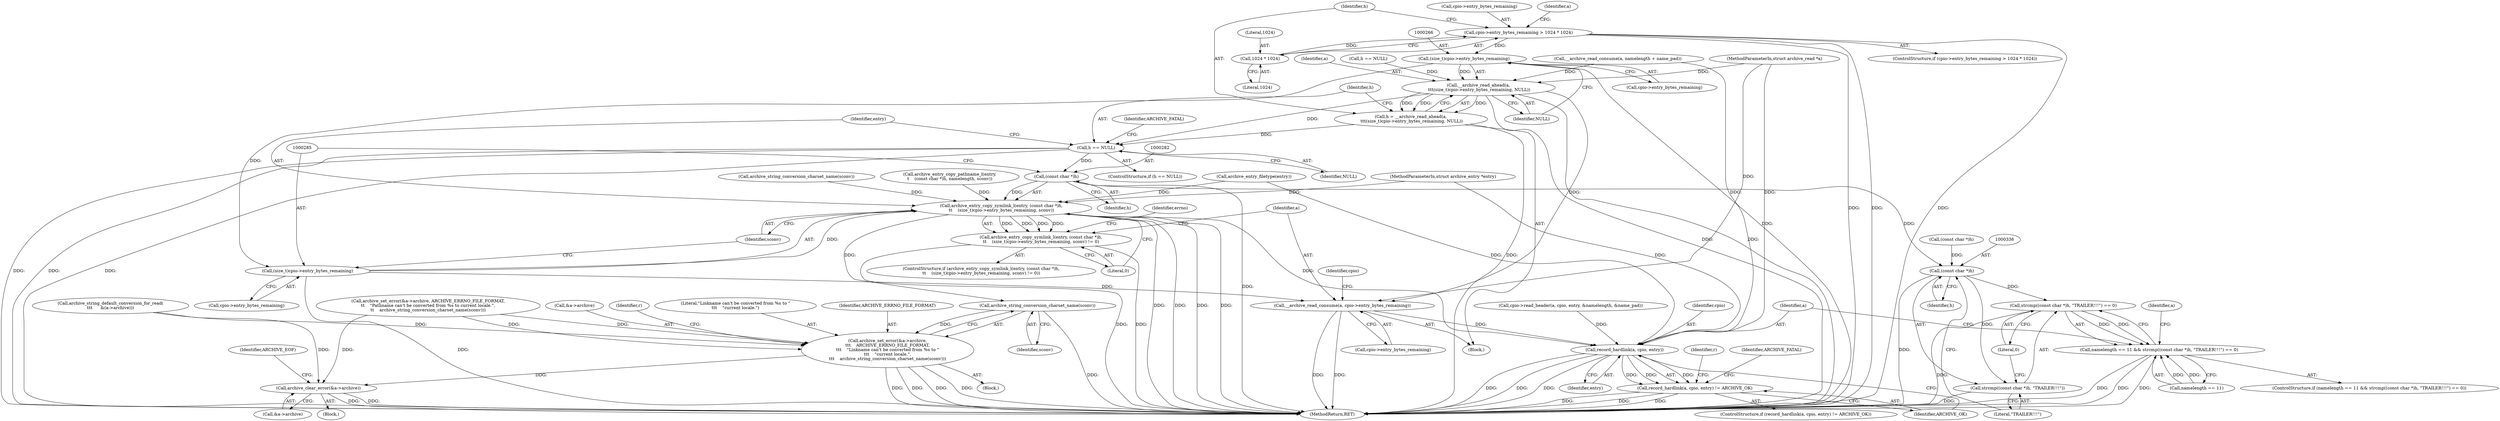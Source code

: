 digraph "0_libarchive_fd7e0c02@API" {
"1000244" [label="(Call,cpio->entry_bytes_remaining > 1024 * 1024)"];
"1000248" [label="(Call,1024 * 1024)"];
"1000265" [label="(Call,(size_t)cpio->entry_bytes_remaining)"];
"1000263" [label="(Call,__archive_read_ahead(a,\n \t\t\t(size_t)cpio->entry_bytes_remaining, NULL))"];
"1000261" [label="(Call,h = __archive_read_ahead(a,\n \t\t\t(size_t)cpio->entry_bytes_remaining, NULL))"];
"1000272" [label="(Call,h == NULL)"];
"1000281" [label="(Call,(const char *)h)"];
"1000279" [label="(Call,archive_entry_copy_symlink_l(entry, (const char *)h,\n\t\t    (size_t)cpio->entry_bytes_remaining, sconv))"];
"1000278" [label="(Call,archive_entry_copy_symlink_l(entry, (const char *)h,\n\t\t    (size_t)cpio->entry_bytes_remaining, sconv) != 0)"];
"1000313" [label="(Call,archive_string_conversion_charset_name(sconv))"];
"1000306" [label="(Call,archive_set_error(&a->archive,\n\t\t\t    ARCHIVE_ERRNO_FILE_FORMAT,\n\t\t\t    \"Linkname can't be converted from %s to \"\n\t\t\t    \"current locale.\",\n\t\t\t    archive_string_conversion_charset_name(sconv)))"];
"1000341" [label="(Call,archive_clear_error(&a->archive))"];
"1000350" [label="(Call,record_hardlink(a, cpio, entry))"];
"1000349" [label="(Call,record_hardlink(a, cpio, entry) != ARCHIVE_OK)"];
"1000335" [label="(Call,(const char *)h)"];
"1000333" [label="(Call,strcmp((const char *)h, \"TRAILER!!!\") == 0)"];
"1000329" [label="(Call,namelength == 11 && strcmp((const char *)h, \"TRAILER!!!\") == 0)"];
"1000334" [label="(Call,strcmp((const char *)h, \"TRAILER!!!\"))"];
"1000318" [label="(Call,__archive_read_consume(a, cpio->entry_bytes_remaining))"];
"1000284" [label="(Call,(size_t)cpio->entry_bytes_remaining)"];
"1000337" [label="(Identifier,h)"];
"1000281" [label="(Call,(const char *)h)"];
"1000244" [label="(Call,cpio->entry_bytes_remaining > 1024 * 1024)"];
"1000334" [label="(Call,strcmp((const char *)h, \"TRAILER!!!\"))"];
"1000249" [label="(Literal,1024)"];
"1000354" [label="(Identifier,ARCHIVE_OK)"];
"1000344" [label="(Identifier,a)"];
"1000272" [label="(Call,h == NULL)"];
"1000294" [label="(Identifier,errno)"];
"1000162" [label="(Call,cpio->read_header(a, cpio, entry, &namelength, &name_pad))"];
"1000320" [label="(Call,cpio->entry_bytes_remaining)"];
"1000283" [label="(Identifier,h)"];
"1000314" [label="(Identifier,sconv)"];
"1000353" [label="(Identifier,entry)"];
"1000330" [label="(Call,namelength == 11)"];
"1000348" [label="(ControlStructure,if (record_hardlink(a, cpio, entry) != ARCHIVE_OK))"];
"1000108" [label="(MethodParameterIn,struct archive_entry *entry)"];
"1000242" [label="(Block,)"];
"1000316" [label="(Identifier,r)"];
"1000273" [label="(Identifier,h)"];
"1000265" [label="(Call,(size_t)cpio->entry_bytes_remaining)"];
"1000261" [label="(Call,h = __archive_read_ahead(a,\n \t\t\t(size_t)cpio->entry_bytes_remaining, NULL))"];
"1000267" [label="(Call,cpio->entry_bytes_remaining)"];
"1000319" [label="(Identifier,a)"];
"1000312" [label="(Literal,\"Linkname can't be converted from %s to \"\n\t\t\t    \"current locale.\")"];
"1000359" [label="(Identifier,r)"];
"1000284" [label="(Call,(size_t)cpio->entry_bytes_remaining)"];
"1000325" [label="(Identifier,cpio)"];
"1000270" [label="(Identifier,NULL)"];
"1000192" [label="(Call,archive_entry_copy_pathname_l(entry,\n\t    (const char *)h, namelength, sconv))"];
"1000239" [label="(Call,archive_entry_filetype(entry))"];
"1000351" [label="(Identifier,a)"];
"1000311" [label="(Identifier,ARCHIVE_ERRNO_FILE_FORMAT)"];
"1000232" [label="(Call,__archive_read_consume(a, namelength + name_pad))"];
"1000347" [label="(Identifier,ARCHIVE_EOF)"];
"1000349" [label="(Call,record_hardlink(a, cpio, entry) != ARCHIVE_OK)"];
"1000357" [label="(Identifier,ARCHIVE_FATAL)"];
"1000185" [label="(Call,h == NULL)"];
"1000280" [label="(Identifier,entry)"];
"1000290" [label="(Literal,0)"];
"1000222" [label="(Call,archive_string_conversion_charset_name(sconv))"];
"1000107" [label="(MethodParameterIn,struct archive_read *a)"];
"1000274" [label="(Identifier,NULL)"];
"1000215" [label="(Call,archive_set_error(&a->archive, ARCHIVE_ERRNO_FILE_FORMAT,\n\t\t    \"Pathname can't be converted from %s to current locale.\",\n\t\t    archive_string_conversion_charset_name(sconv)))"];
"1000313" [label="(Call,archive_string_conversion_charset_name(sconv))"];
"1000145" [label="(Call,archive_string_default_conversion_for_read(\n\t\t\t      &(a->archive)))"];
"1000340" [label="(Block,)"];
"1000342" [label="(Call,&a->archive)"];
"1000276" [label="(Identifier,ARCHIVE_FATAL)"];
"1000339" [label="(Literal,0)"];
"1000271" [label="(ControlStructure,if (h == NULL))"];
"1000341" [label="(Call,archive_clear_error(&a->archive))"];
"1000263" [label="(Call,__archive_read_ahead(a,\n \t\t\t(size_t)cpio->entry_bytes_remaining, NULL))"];
"1000333" [label="(Call,strcmp((const char *)h, \"TRAILER!!!\") == 0)"];
"1000329" [label="(Call,namelength == 11 && strcmp((const char *)h, \"TRAILER!!!\") == 0)"];
"1000306" [label="(Call,archive_set_error(&a->archive,\n\t\t\t    ARCHIVE_ERRNO_FILE_FORMAT,\n\t\t\t    \"Linkname can't be converted from %s to \"\n\t\t\t    \"current locale.\",\n\t\t\t    archive_string_conversion_charset_name(sconv)))"];
"1000318" [label="(Call,__archive_read_consume(a, cpio->entry_bytes_remaining))"];
"1000248" [label="(Call,1024 * 1024)"];
"1000360" [label="(MethodReturn,RET)"];
"1000328" [label="(ControlStructure,if (namelength == 11 && strcmp((const char *)h, \"TRAILER!!!\") == 0))"];
"1000307" [label="(Call,&a->archive)"];
"1000289" [label="(Identifier,sconv)"];
"1000286" [label="(Call,cpio->entry_bytes_remaining)"];
"1000255" [label="(Identifier,a)"];
"1000264" [label="(Identifier,a)"];
"1000278" [label="(Call,archive_entry_copy_symlink_l(entry, (const char *)h,\n\t\t    (size_t)cpio->entry_bytes_remaining, sconv) != 0)"];
"1000277" [label="(ControlStructure,if (archive_entry_copy_symlink_l(entry, (const char *)h,\n\t\t    (size_t)cpio->entry_bytes_remaining, sconv) != 0))"];
"1000279" [label="(Call,archive_entry_copy_symlink_l(entry, (const char *)h,\n\t\t    (size_t)cpio->entry_bytes_remaining, sconv))"];
"1000250" [label="(Literal,1024)"];
"1000245" [label="(Call,cpio->entry_bytes_remaining)"];
"1000243" [label="(ControlStructure,if (cpio->entry_bytes_remaining > 1024 * 1024))"];
"1000335" [label="(Call,(const char *)h)"];
"1000352" [label="(Identifier,cpio)"];
"1000338" [label="(Literal,\"TRAILER!!!\")"];
"1000291" [label="(Block,)"];
"1000194" [label="(Call,(const char *)h)"];
"1000262" [label="(Identifier,h)"];
"1000350" [label="(Call,record_hardlink(a, cpio, entry))"];
"1000244" -> "1000243"  [label="AST: "];
"1000244" -> "1000248"  [label="CFG: "];
"1000245" -> "1000244"  [label="AST: "];
"1000248" -> "1000244"  [label="AST: "];
"1000255" -> "1000244"  [label="CFG: "];
"1000262" -> "1000244"  [label="CFG: "];
"1000244" -> "1000360"  [label="DDG: "];
"1000244" -> "1000360"  [label="DDG: "];
"1000244" -> "1000360"  [label="DDG: "];
"1000248" -> "1000244"  [label="DDG: "];
"1000244" -> "1000265"  [label="DDG: "];
"1000248" -> "1000250"  [label="CFG: "];
"1000249" -> "1000248"  [label="AST: "];
"1000250" -> "1000248"  [label="AST: "];
"1000265" -> "1000263"  [label="AST: "];
"1000265" -> "1000267"  [label="CFG: "];
"1000266" -> "1000265"  [label="AST: "];
"1000267" -> "1000265"  [label="AST: "];
"1000270" -> "1000265"  [label="CFG: "];
"1000265" -> "1000360"  [label="DDG: "];
"1000265" -> "1000263"  [label="DDG: "];
"1000265" -> "1000284"  [label="DDG: "];
"1000263" -> "1000261"  [label="AST: "];
"1000263" -> "1000270"  [label="CFG: "];
"1000264" -> "1000263"  [label="AST: "];
"1000270" -> "1000263"  [label="AST: "];
"1000261" -> "1000263"  [label="CFG: "];
"1000263" -> "1000360"  [label="DDG: "];
"1000263" -> "1000360"  [label="DDG: "];
"1000263" -> "1000261"  [label="DDG: "];
"1000263" -> "1000261"  [label="DDG: "];
"1000263" -> "1000261"  [label="DDG: "];
"1000232" -> "1000263"  [label="DDG: "];
"1000107" -> "1000263"  [label="DDG: "];
"1000185" -> "1000263"  [label="DDG: "];
"1000263" -> "1000272"  [label="DDG: "];
"1000263" -> "1000318"  [label="DDG: "];
"1000261" -> "1000242"  [label="AST: "];
"1000262" -> "1000261"  [label="AST: "];
"1000273" -> "1000261"  [label="CFG: "];
"1000261" -> "1000360"  [label="DDG: "];
"1000261" -> "1000272"  [label="DDG: "];
"1000272" -> "1000271"  [label="AST: "];
"1000272" -> "1000274"  [label="CFG: "];
"1000273" -> "1000272"  [label="AST: "];
"1000274" -> "1000272"  [label="AST: "];
"1000276" -> "1000272"  [label="CFG: "];
"1000280" -> "1000272"  [label="CFG: "];
"1000272" -> "1000360"  [label="DDG: "];
"1000272" -> "1000360"  [label="DDG: "];
"1000272" -> "1000360"  [label="DDG: "];
"1000272" -> "1000281"  [label="DDG: "];
"1000281" -> "1000279"  [label="AST: "];
"1000281" -> "1000283"  [label="CFG: "];
"1000282" -> "1000281"  [label="AST: "];
"1000283" -> "1000281"  [label="AST: "];
"1000285" -> "1000281"  [label="CFG: "];
"1000281" -> "1000360"  [label="DDG: "];
"1000281" -> "1000279"  [label="DDG: "];
"1000281" -> "1000335"  [label="DDG: "];
"1000279" -> "1000278"  [label="AST: "];
"1000279" -> "1000289"  [label="CFG: "];
"1000280" -> "1000279"  [label="AST: "];
"1000284" -> "1000279"  [label="AST: "];
"1000289" -> "1000279"  [label="AST: "];
"1000290" -> "1000279"  [label="CFG: "];
"1000279" -> "1000360"  [label="DDG: "];
"1000279" -> "1000360"  [label="DDG: "];
"1000279" -> "1000360"  [label="DDG: "];
"1000279" -> "1000360"  [label="DDG: "];
"1000279" -> "1000278"  [label="DDG: "];
"1000279" -> "1000278"  [label="DDG: "];
"1000279" -> "1000278"  [label="DDG: "];
"1000279" -> "1000278"  [label="DDG: "];
"1000239" -> "1000279"  [label="DDG: "];
"1000108" -> "1000279"  [label="DDG: "];
"1000284" -> "1000279"  [label="DDG: "];
"1000222" -> "1000279"  [label="DDG: "];
"1000192" -> "1000279"  [label="DDG: "];
"1000279" -> "1000313"  [label="DDG: "];
"1000279" -> "1000350"  [label="DDG: "];
"1000278" -> "1000277"  [label="AST: "];
"1000278" -> "1000290"  [label="CFG: "];
"1000290" -> "1000278"  [label="AST: "];
"1000294" -> "1000278"  [label="CFG: "];
"1000319" -> "1000278"  [label="CFG: "];
"1000278" -> "1000360"  [label="DDG: "];
"1000278" -> "1000360"  [label="DDG: "];
"1000313" -> "1000306"  [label="AST: "];
"1000313" -> "1000314"  [label="CFG: "];
"1000314" -> "1000313"  [label="AST: "];
"1000306" -> "1000313"  [label="CFG: "];
"1000313" -> "1000360"  [label="DDG: "];
"1000313" -> "1000306"  [label="DDG: "];
"1000306" -> "1000291"  [label="AST: "];
"1000307" -> "1000306"  [label="AST: "];
"1000311" -> "1000306"  [label="AST: "];
"1000312" -> "1000306"  [label="AST: "];
"1000316" -> "1000306"  [label="CFG: "];
"1000306" -> "1000360"  [label="DDG: "];
"1000306" -> "1000360"  [label="DDG: "];
"1000306" -> "1000360"  [label="DDG: "];
"1000306" -> "1000360"  [label="DDG: "];
"1000215" -> "1000306"  [label="DDG: "];
"1000215" -> "1000306"  [label="DDG: "];
"1000145" -> "1000306"  [label="DDG: "];
"1000306" -> "1000341"  [label="DDG: "];
"1000341" -> "1000340"  [label="AST: "];
"1000341" -> "1000342"  [label="CFG: "];
"1000342" -> "1000341"  [label="AST: "];
"1000347" -> "1000341"  [label="CFG: "];
"1000341" -> "1000360"  [label="DDG: "];
"1000341" -> "1000360"  [label="DDG: "];
"1000215" -> "1000341"  [label="DDG: "];
"1000145" -> "1000341"  [label="DDG: "];
"1000350" -> "1000349"  [label="AST: "];
"1000350" -> "1000353"  [label="CFG: "];
"1000351" -> "1000350"  [label="AST: "];
"1000352" -> "1000350"  [label="AST: "];
"1000353" -> "1000350"  [label="AST: "];
"1000354" -> "1000350"  [label="CFG: "];
"1000350" -> "1000360"  [label="DDG: "];
"1000350" -> "1000360"  [label="DDG: "];
"1000350" -> "1000360"  [label="DDG: "];
"1000350" -> "1000349"  [label="DDG: "];
"1000350" -> "1000349"  [label="DDG: "];
"1000350" -> "1000349"  [label="DDG: "];
"1000318" -> "1000350"  [label="DDG: "];
"1000232" -> "1000350"  [label="DDG: "];
"1000107" -> "1000350"  [label="DDG: "];
"1000162" -> "1000350"  [label="DDG: "];
"1000239" -> "1000350"  [label="DDG: "];
"1000108" -> "1000350"  [label="DDG: "];
"1000349" -> "1000348"  [label="AST: "];
"1000349" -> "1000354"  [label="CFG: "];
"1000354" -> "1000349"  [label="AST: "];
"1000357" -> "1000349"  [label="CFG: "];
"1000359" -> "1000349"  [label="CFG: "];
"1000349" -> "1000360"  [label="DDG: "];
"1000349" -> "1000360"  [label="DDG: "];
"1000349" -> "1000360"  [label="DDG: "];
"1000335" -> "1000334"  [label="AST: "];
"1000335" -> "1000337"  [label="CFG: "];
"1000336" -> "1000335"  [label="AST: "];
"1000337" -> "1000335"  [label="AST: "];
"1000338" -> "1000335"  [label="CFG: "];
"1000335" -> "1000360"  [label="DDG: "];
"1000335" -> "1000333"  [label="DDG: "];
"1000335" -> "1000334"  [label="DDG: "];
"1000194" -> "1000335"  [label="DDG: "];
"1000333" -> "1000329"  [label="AST: "];
"1000333" -> "1000339"  [label="CFG: "];
"1000334" -> "1000333"  [label="AST: "];
"1000339" -> "1000333"  [label="AST: "];
"1000329" -> "1000333"  [label="CFG: "];
"1000333" -> "1000360"  [label="DDG: "];
"1000333" -> "1000329"  [label="DDG: "];
"1000333" -> "1000329"  [label="DDG: "];
"1000329" -> "1000328"  [label="AST: "];
"1000329" -> "1000330"  [label="CFG: "];
"1000330" -> "1000329"  [label="AST: "];
"1000344" -> "1000329"  [label="CFG: "];
"1000351" -> "1000329"  [label="CFG: "];
"1000329" -> "1000360"  [label="DDG: "];
"1000329" -> "1000360"  [label="DDG: "];
"1000329" -> "1000360"  [label="DDG: "];
"1000330" -> "1000329"  [label="DDG: "];
"1000330" -> "1000329"  [label="DDG: "];
"1000334" -> "1000338"  [label="CFG: "];
"1000338" -> "1000334"  [label="AST: "];
"1000339" -> "1000334"  [label="CFG: "];
"1000334" -> "1000360"  [label="DDG: "];
"1000318" -> "1000242"  [label="AST: "];
"1000318" -> "1000320"  [label="CFG: "];
"1000319" -> "1000318"  [label="AST: "];
"1000320" -> "1000318"  [label="AST: "];
"1000325" -> "1000318"  [label="CFG: "];
"1000318" -> "1000360"  [label="DDG: "];
"1000318" -> "1000360"  [label="DDG: "];
"1000107" -> "1000318"  [label="DDG: "];
"1000284" -> "1000318"  [label="DDG: "];
"1000284" -> "1000286"  [label="CFG: "];
"1000285" -> "1000284"  [label="AST: "];
"1000286" -> "1000284"  [label="AST: "];
"1000289" -> "1000284"  [label="CFG: "];
"1000284" -> "1000360"  [label="DDG: "];
}
